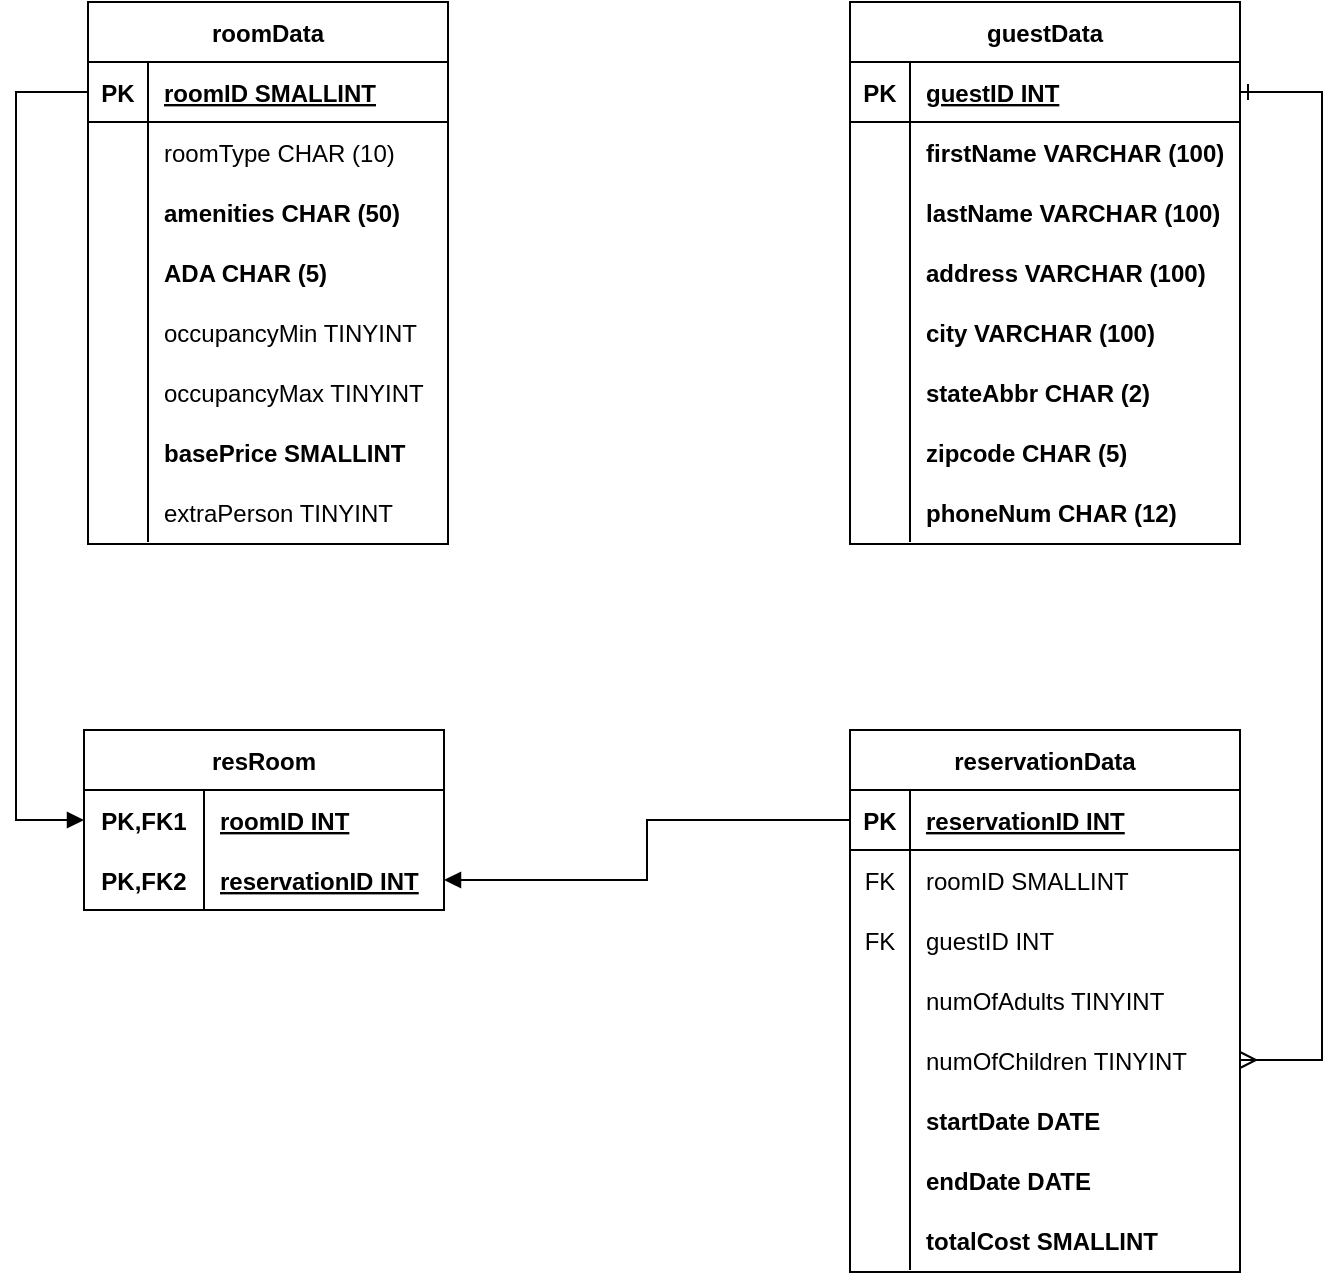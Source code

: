 <mxfile version="20.5.3" type="device"><diagram id="QfI7XcYUQeSv8cydF1fG" name="Page-1"><mxGraphModel dx="946" dy="588" grid="0" gridSize="10" guides="1" tooltips="1" connect="1" arrows="1" fold="1" page="1" pageScale="1" pageWidth="1000" pageHeight="800" math="0" shadow="0"><root><mxCell id="0"/><mxCell id="1" parent="0"/><mxCell id="2FWHSkMjuuGSYCTH5rkv-1" value="roomData" style="shape=table;startSize=30;container=1;collapsible=1;childLayout=tableLayout;fixedRows=1;rowLines=0;fontStyle=1;align=center;resizeLast=1;" parent="1" vertex="1"><mxGeometry x="196" y="83" width="180" height="271" as="geometry"/></mxCell><mxCell id="2FWHSkMjuuGSYCTH5rkv-2" value="" style="shape=tableRow;horizontal=0;startSize=0;swimlaneHead=0;swimlaneBody=0;fillColor=none;collapsible=0;dropTarget=0;points=[[0,0.5],[1,0.5]];portConstraint=eastwest;top=0;left=0;right=0;bottom=1;" parent="2FWHSkMjuuGSYCTH5rkv-1" vertex="1"><mxGeometry y="30" width="180" height="30" as="geometry"/></mxCell><mxCell id="2FWHSkMjuuGSYCTH5rkv-3" value="PK" style="shape=partialRectangle;connectable=0;fillColor=none;top=0;left=0;bottom=0;right=0;fontStyle=1;overflow=hidden;" parent="2FWHSkMjuuGSYCTH5rkv-2" vertex="1"><mxGeometry width="30" height="30" as="geometry"><mxRectangle width="30" height="30" as="alternateBounds"/></mxGeometry></mxCell><mxCell id="2FWHSkMjuuGSYCTH5rkv-4" value="roomID SMALLINT" style="shape=partialRectangle;connectable=0;fillColor=none;top=0;left=0;bottom=0;right=0;align=left;spacingLeft=6;fontStyle=5;overflow=hidden;" parent="2FWHSkMjuuGSYCTH5rkv-2" vertex="1"><mxGeometry x="30" width="150" height="30" as="geometry"><mxRectangle width="150" height="30" as="alternateBounds"/></mxGeometry></mxCell><mxCell id="2FWHSkMjuuGSYCTH5rkv-5" value="" style="shape=tableRow;horizontal=0;startSize=0;swimlaneHead=0;swimlaneBody=0;fillColor=none;collapsible=0;dropTarget=0;points=[[0,0.5],[1,0.5]];portConstraint=eastwest;top=0;left=0;right=0;bottom=0;" parent="2FWHSkMjuuGSYCTH5rkv-1" vertex="1"><mxGeometry y="60" width="180" height="30" as="geometry"/></mxCell><mxCell id="2FWHSkMjuuGSYCTH5rkv-6" value="" style="shape=partialRectangle;connectable=0;fillColor=none;top=0;left=0;bottom=0;right=0;editable=1;overflow=hidden;" parent="2FWHSkMjuuGSYCTH5rkv-5" vertex="1"><mxGeometry width="30" height="30" as="geometry"><mxRectangle width="30" height="30" as="alternateBounds"/></mxGeometry></mxCell><mxCell id="2FWHSkMjuuGSYCTH5rkv-7" value="roomType CHAR (10)" style="shape=partialRectangle;connectable=0;fillColor=none;top=0;left=0;bottom=0;right=0;align=left;spacingLeft=6;overflow=hidden;" parent="2FWHSkMjuuGSYCTH5rkv-5" vertex="1"><mxGeometry x="30" width="150" height="30" as="geometry"><mxRectangle width="150" height="30" as="alternateBounds"/></mxGeometry></mxCell><mxCell id="2FWHSkMjuuGSYCTH5rkv-8" value="" style="shape=tableRow;horizontal=0;startSize=0;swimlaneHead=0;swimlaneBody=0;fillColor=none;collapsible=0;dropTarget=0;points=[[0,0.5],[1,0.5]];portConstraint=eastwest;top=0;left=0;right=0;bottom=0;" parent="2FWHSkMjuuGSYCTH5rkv-1" vertex="1"><mxGeometry y="90" width="180" height="30" as="geometry"/></mxCell><mxCell id="2FWHSkMjuuGSYCTH5rkv-9" value="" style="shape=partialRectangle;connectable=0;fillColor=none;top=0;left=0;bottom=0;right=0;editable=1;overflow=hidden;" parent="2FWHSkMjuuGSYCTH5rkv-8" vertex="1"><mxGeometry width="30" height="30" as="geometry"><mxRectangle width="30" height="30" as="alternateBounds"/></mxGeometry></mxCell><mxCell id="2FWHSkMjuuGSYCTH5rkv-10" value="amenities CHAR (50)" style="shape=partialRectangle;connectable=0;fillColor=none;top=0;left=0;bottom=0;right=0;align=left;spacingLeft=6;overflow=hidden;fontStyle=1" parent="2FWHSkMjuuGSYCTH5rkv-8" vertex="1"><mxGeometry x="30" width="150" height="30" as="geometry"><mxRectangle width="150" height="30" as="alternateBounds"/></mxGeometry></mxCell><mxCell id="2FWHSkMjuuGSYCTH5rkv-11" value="" style="shape=tableRow;horizontal=0;startSize=0;swimlaneHead=0;swimlaneBody=0;fillColor=none;collapsible=0;dropTarget=0;points=[[0,0.5],[1,0.5]];portConstraint=eastwest;top=0;left=0;right=0;bottom=0;" parent="2FWHSkMjuuGSYCTH5rkv-1" vertex="1"><mxGeometry y="120" width="180" height="30" as="geometry"/></mxCell><mxCell id="2FWHSkMjuuGSYCTH5rkv-12" value="" style="shape=partialRectangle;connectable=0;fillColor=none;top=0;left=0;bottom=0;right=0;editable=1;overflow=hidden;" parent="2FWHSkMjuuGSYCTH5rkv-11" vertex="1"><mxGeometry width="30" height="30" as="geometry"><mxRectangle width="30" height="30" as="alternateBounds"/></mxGeometry></mxCell><mxCell id="2FWHSkMjuuGSYCTH5rkv-13" value="ADA CHAR (5)" style="shape=partialRectangle;connectable=0;fillColor=none;top=0;left=0;bottom=0;right=0;align=left;spacingLeft=6;overflow=hidden;fontStyle=1" parent="2FWHSkMjuuGSYCTH5rkv-11" vertex="1"><mxGeometry x="30" width="150" height="30" as="geometry"><mxRectangle width="150" height="30" as="alternateBounds"/></mxGeometry></mxCell><mxCell id="2FWHSkMjuuGSYCTH5rkv-14" value="" style="shape=tableRow;horizontal=0;startSize=0;swimlaneHead=0;swimlaneBody=0;fillColor=none;collapsible=0;dropTarget=0;points=[[0,0.5],[1,0.5]];portConstraint=eastwest;top=0;left=0;right=0;bottom=0;" parent="2FWHSkMjuuGSYCTH5rkv-1" vertex="1"><mxGeometry y="150" width="180" height="30" as="geometry"/></mxCell><mxCell id="2FWHSkMjuuGSYCTH5rkv-15" value="" style="shape=partialRectangle;connectable=0;fillColor=none;top=0;left=0;bottom=0;right=0;editable=1;overflow=hidden;" parent="2FWHSkMjuuGSYCTH5rkv-14" vertex="1"><mxGeometry width="30" height="30" as="geometry"><mxRectangle width="30" height="30" as="alternateBounds"/></mxGeometry></mxCell><mxCell id="2FWHSkMjuuGSYCTH5rkv-16" value="occupancyMin TINYINT" style="shape=partialRectangle;connectable=0;fillColor=none;top=0;left=0;bottom=0;right=0;align=left;spacingLeft=6;overflow=hidden;fontStyle=0" parent="2FWHSkMjuuGSYCTH5rkv-14" vertex="1"><mxGeometry x="30" width="150" height="30" as="geometry"><mxRectangle width="150" height="30" as="alternateBounds"/></mxGeometry></mxCell><mxCell id="2FWHSkMjuuGSYCTH5rkv-17" value="" style="shape=tableRow;horizontal=0;startSize=0;swimlaneHead=0;swimlaneBody=0;fillColor=none;collapsible=0;dropTarget=0;points=[[0,0.5],[1,0.5]];portConstraint=eastwest;top=0;left=0;right=0;bottom=0;" parent="2FWHSkMjuuGSYCTH5rkv-1" vertex="1"><mxGeometry y="180" width="180" height="30" as="geometry"/></mxCell><mxCell id="2FWHSkMjuuGSYCTH5rkv-18" value="" style="shape=partialRectangle;connectable=0;fillColor=none;top=0;left=0;bottom=0;right=0;editable=1;overflow=hidden;" parent="2FWHSkMjuuGSYCTH5rkv-17" vertex="1"><mxGeometry width="30" height="30" as="geometry"><mxRectangle width="30" height="30" as="alternateBounds"/></mxGeometry></mxCell><mxCell id="2FWHSkMjuuGSYCTH5rkv-19" value="occupancyMax TINYINT" style="shape=partialRectangle;connectable=0;fillColor=none;top=0;left=0;bottom=0;right=0;align=left;spacingLeft=6;overflow=hidden;fontStyle=0" parent="2FWHSkMjuuGSYCTH5rkv-17" vertex="1"><mxGeometry x="30" width="150" height="30" as="geometry"><mxRectangle width="150" height="30" as="alternateBounds"/></mxGeometry></mxCell><mxCell id="2FWHSkMjuuGSYCTH5rkv-39" value="" style="shape=tableRow;horizontal=0;startSize=0;swimlaneHead=0;swimlaneBody=0;fillColor=none;collapsible=0;dropTarget=0;points=[[0,0.5],[1,0.5]];portConstraint=eastwest;top=0;left=0;right=0;bottom=0;" parent="2FWHSkMjuuGSYCTH5rkv-1" vertex="1"><mxGeometry y="210" width="180" height="30" as="geometry"/></mxCell><mxCell id="2FWHSkMjuuGSYCTH5rkv-40" value="" style="shape=partialRectangle;connectable=0;fillColor=none;top=0;left=0;bottom=0;right=0;editable=1;overflow=hidden;" parent="2FWHSkMjuuGSYCTH5rkv-39" vertex="1"><mxGeometry width="30" height="30" as="geometry"><mxRectangle width="30" height="30" as="alternateBounds"/></mxGeometry></mxCell><mxCell id="2FWHSkMjuuGSYCTH5rkv-41" value="basePrice SMALLINT" style="shape=partialRectangle;connectable=0;fillColor=none;top=0;left=0;bottom=0;right=0;align=left;spacingLeft=6;overflow=hidden;fontStyle=1" parent="2FWHSkMjuuGSYCTH5rkv-39" vertex="1"><mxGeometry x="30" width="150" height="30" as="geometry"><mxRectangle width="150" height="30" as="alternateBounds"/></mxGeometry></mxCell><mxCell id="2FWHSkMjuuGSYCTH5rkv-42" value="" style="shape=tableRow;horizontal=0;startSize=0;swimlaneHead=0;swimlaneBody=0;fillColor=none;collapsible=0;dropTarget=0;points=[[0,0.5],[1,0.5]];portConstraint=eastwest;top=0;left=0;right=0;bottom=0;" parent="2FWHSkMjuuGSYCTH5rkv-1" vertex="1"><mxGeometry y="240" width="180" height="30" as="geometry"/></mxCell><mxCell id="2FWHSkMjuuGSYCTH5rkv-43" value="" style="shape=partialRectangle;connectable=0;fillColor=none;top=0;left=0;bottom=0;right=0;editable=1;overflow=hidden;" parent="2FWHSkMjuuGSYCTH5rkv-42" vertex="1"><mxGeometry width="30" height="30" as="geometry"><mxRectangle width="30" height="30" as="alternateBounds"/></mxGeometry></mxCell><mxCell id="2FWHSkMjuuGSYCTH5rkv-44" value="extraPerson TINYINT" style="shape=partialRectangle;connectable=0;fillColor=none;top=0;left=0;bottom=0;right=0;align=left;spacingLeft=6;overflow=hidden;fontStyle=0" parent="2FWHSkMjuuGSYCTH5rkv-42" vertex="1"><mxGeometry x="30" width="150" height="30" as="geometry"><mxRectangle width="150" height="30" as="alternateBounds"/></mxGeometry></mxCell><mxCell id="2FWHSkMjuuGSYCTH5rkv-45" value="guestData" style="shape=table;startSize=30;container=1;collapsible=1;childLayout=tableLayout;fixedRows=1;rowLines=0;fontStyle=1;align=center;resizeLast=1;" parent="1" vertex="1"><mxGeometry x="577" y="83" width="195" height="271" as="geometry"/></mxCell><mxCell id="2FWHSkMjuuGSYCTH5rkv-46" value="" style="shape=tableRow;horizontal=0;startSize=0;swimlaneHead=0;swimlaneBody=0;fillColor=none;collapsible=0;dropTarget=0;points=[[0,0.5],[1,0.5]];portConstraint=eastwest;top=0;left=0;right=0;bottom=1;" parent="2FWHSkMjuuGSYCTH5rkv-45" vertex="1"><mxGeometry y="30" width="195" height="30" as="geometry"/></mxCell><mxCell id="2FWHSkMjuuGSYCTH5rkv-47" value="PK" style="shape=partialRectangle;connectable=0;fillColor=none;top=0;left=0;bottom=0;right=0;fontStyle=1;overflow=hidden;" parent="2FWHSkMjuuGSYCTH5rkv-46" vertex="1"><mxGeometry width="30" height="30" as="geometry"><mxRectangle width="30" height="30" as="alternateBounds"/></mxGeometry></mxCell><mxCell id="2FWHSkMjuuGSYCTH5rkv-48" value="guestID INT" style="shape=partialRectangle;connectable=0;fillColor=none;top=0;left=0;bottom=0;right=0;align=left;spacingLeft=6;fontStyle=5;overflow=hidden;" parent="2FWHSkMjuuGSYCTH5rkv-46" vertex="1"><mxGeometry x="30" width="165" height="30" as="geometry"><mxRectangle width="165" height="30" as="alternateBounds"/></mxGeometry></mxCell><mxCell id="2FWHSkMjuuGSYCTH5rkv-49" value="" style="shape=tableRow;horizontal=0;startSize=0;swimlaneHead=0;swimlaneBody=0;fillColor=none;collapsible=0;dropTarget=0;points=[[0,0.5],[1,0.5]];portConstraint=eastwest;top=0;left=0;right=0;bottom=0;" parent="2FWHSkMjuuGSYCTH5rkv-45" vertex="1"><mxGeometry y="60" width="195" height="30" as="geometry"/></mxCell><mxCell id="2FWHSkMjuuGSYCTH5rkv-50" value="" style="shape=partialRectangle;connectable=0;fillColor=none;top=0;left=0;bottom=0;right=0;editable=1;overflow=hidden;" parent="2FWHSkMjuuGSYCTH5rkv-49" vertex="1"><mxGeometry width="30" height="30" as="geometry"><mxRectangle width="30" height="30" as="alternateBounds"/></mxGeometry></mxCell><mxCell id="2FWHSkMjuuGSYCTH5rkv-51" value="firstName VARCHAR (100)" style="shape=partialRectangle;connectable=0;fillColor=none;top=0;left=0;bottom=0;right=0;align=left;spacingLeft=6;overflow=hidden;fontStyle=1" parent="2FWHSkMjuuGSYCTH5rkv-49" vertex="1"><mxGeometry x="30" width="165" height="30" as="geometry"><mxRectangle width="165" height="30" as="alternateBounds"/></mxGeometry></mxCell><mxCell id="2FWHSkMjuuGSYCTH5rkv-52" value="" style="shape=tableRow;horizontal=0;startSize=0;swimlaneHead=0;swimlaneBody=0;fillColor=none;collapsible=0;dropTarget=0;points=[[0,0.5],[1,0.5]];portConstraint=eastwest;top=0;left=0;right=0;bottom=0;" parent="2FWHSkMjuuGSYCTH5rkv-45" vertex="1"><mxGeometry y="90" width="195" height="30" as="geometry"/></mxCell><mxCell id="2FWHSkMjuuGSYCTH5rkv-53" value="" style="shape=partialRectangle;connectable=0;fillColor=none;top=0;left=0;bottom=0;right=0;editable=1;overflow=hidden;" parent="2FWHSkMjuuGSYCTH5rkv-52" vertex="1"><mxGeometry width="30" height="30" as="geometry"><mxRectangle width="30" height="30" as="alternateBounds"/></mxGeometry></mxCell><mxCell id="2FWHSkMjuuGSYCTH5rkv-54" value="lastName VARCHAR (100)" style="shape=partialRectangle;connectable=0;fillColor=none;top=0;left=0;bottom=0;right=0;align=left;spacingLeft=6;overflow=hidden;fontStyle=1" parent="2FWHSkMjuuGSYCTH5rkv-52" vertex="1"><mxGeometry x="30" width="165" height="30" as="geometry"><mxRectangle width="165" height="30" as="alternateBounds"/></mxGeometry></mxCell><mxCell id="2FWHSkMjuuGSYCTH5rkv-55" value="" style="shape=tableRow;horizontal=0;startSize=0;swimlaneHead=0;swimlaneBody=0;fillColor=none;collapsible=0;dropTarget=0;points=[[0,0.5],[1,0.5]];portConstraint=eastwest;top=0;left=0;right=0;bottom=0;" parent="2FWHSkMjuuGSYCTH5rkv-45" vertex="1"><mxGeometry y="120" width="195" height="30" as="geometry"/></mxCell><mxCell id="2FWHSkMjuuGSYCTH5rkv-56" value="" style="shape=partialRectangle;connectable=0;fillColor=none;top=0;left=0;bottom=0;right=0;editable=1;overflow=hidden;" parent="2FWHSkMjuuGSYCTH5rkv-55" vertex="1"><mxGeometry width="30" height="30" as="geometry"><mxRectangle width="30" height="30" as="alternateBounds"/></mxGeometry></mxCell><mxCell id="2FWHSkMjuuGSYCTH5rkv-57" value="address VARCHAR (100)" style="shape=partialRectangle;connectable=0;fillColor=none;top=0;left=0;bottom=0;right=0;align=left;spacingLeft=6;overflow=hidden;fontStyle=1" parent="2FWHSkMjuuGSYCTH5rkv-55" vertex="1"><mxGeometry x="30" width="165" height="30" as="geometry"><mxRectangle width="165" height="30" as="alternateBounds"/></mxGeometry></mxCell><mxCell id="2FWHSkMjuuGSYCTH5rkv-58" value="" style="shape=tableRow;horizontal=0;startSize=0;swimlaneHead=0;swimlaneBody=0;fillColor=none;collapsible=0;dropTarget=0;points=[[0,0.5],[1,0.5]];portConstraint=eastwest;top=0;left=0;right=0;bottom=0;" parent="2FWHSkMjuuGSYCTH5rkv-45" vertex="1"><mxGeometry y="150" width="195" height="30" as="geometry"/></mxCell><mxCell id="2FWHSkMjuuGSYCTH5rkv-59" value="" style="shape=partialRectangle;connectable=0;fillColor=none;top=0;left=0;bottom=0;right=0;editable=1;overflow=hidden;" parent="2FWHSkMjuuGSYCTH5rkv-58" vertex="1"><mxGeometry width="30" height="30" as="geometry"><mxRectangle width="30" height="30" as="alternateBounds"/></mxGeometry></mxCell><mxCell id="2FWHSkMjuuGSYCTH5rkv-60" value="city VARCHAR (100)" style="shape=partialRectangle;connectable=0;fillColor=none;top=0;left=0;bottom=0;right=0;align=left;spacingLeft=6;overflow=hidden;fontStyle=1" parent="2FWHSkMjuuGSYCTH5rkv-58" vertex="1"><mxGeometry x="30" width="165" height="30" as="geometry"><mxRectangle width="165" height="30" as="alternateBounds"/></mxGeometry></mxCell><mxCell id="2FWHSkMjuuGSYCTH5rkv-61" value="" style="shape=tableRow;horizontal=0;startSize=0;swimlaneHead=0;swimlaneBody=0;fillColor=none;collapsible=0;dropTarget=0;points=[[0,0.5],[1,0.5]];portConstraint=eastwest;top=0;left=0;right=0;bottom=0;" parent="2FWHSkMjuuGSYCTH5rkv-45" vertex="1"><mxGeometry y="180" width="195" height="30" as="geometry"/></mxCell><mxCell id="2FWHSkMjuuGSYCTH5rkv-62" value="" style="shape=partialRectangle;connectable=0;fillColor=none;top=0;left=0;bottom=0;right=0;editable=1;overflow=hidden;" parent="2FWHSkMjuuGSYCTH5rkv-61" vertex="1"><mxGeometry width="30" height="30" as="geometry"><mxRectangle width="30" height="30" as="alternateBounds"/></mxGeometry></mxCell><mxCell id="2FWHSkMjuuGSYCTH5rkv-63" value="stateAbbr CHAR (2)" style="shape=partialRectangle;connectable=0;fillColor=none;top=0;left=0;bottom=0;right=0;align=left;spacingLeft=6;overflow=hidden;fontStyle=1" parent="2FWHSkMjuuGSYCTH5rkv-61" vertex="1"><mxGeometry x="30" width="165" height="30" as="geometry"><mxRectangle width="165" height="30" as="alternateBounds"/></mxGeometry></mxCell><mxCell id="2FWHSkMjuuGSYCTH5rkv-64" value="" style="shape=tableRow;horizontal=0;startSize=0;swimlaneHead=0;swimlaneBody=0;fillColor=none;collapsible=0;dropTarget=0;points=[[0,0.5],[1,0.5]];portConstraint=eastwest;top=0;left=0;right=0;bottom=0;" parent="2FWHSkMjuuGSYCTH5rkv-45" vertex="1"><mxGeometry y="210" width="195" height="30" as="geometry"/></mxCell><mxCell id="2FWHSkMjuuGSYCTH5rkv-65" value="" style="shape=partialRectangle;connectable=0;fillColor=none;top=0;left=0;bottom=0;right=0;editable=1;overflow=hidden;" parent="2FWHSkMjuuGSYCTH5rkv-64" vertex="1"><mxGeometry width="30" height="30" as="geometry"><mxRectangle width="30" height="30" as="alternateBounds"/></mxGeometry></mxCell><mxCell id="2FWHSkMjuuGSYCTH5rkv-66" value="zipcode CHAR (5)" style="shape=partialRectangle;connectable=0;fillColor=none;top=0;left=0;bottom=0;right=0;align=left;spacingLeft=6;overflow=hidden;fontStyle=1" parent="2FWHSkMjuuGSYCTH5rkv-64" vertex="1"><mxGeometry x="30" width="165" height="30" as="geometry"><mxRectangle width="165" height="30" as="alternateBounds"/></mxGeometry></mxCell><mxCell id="2FWHSkMjuuGSYCTH5rkv-67" value="" style="shape=tableRow;horizontal=0;startSize=0;swimlaneHead=0;swimlaneBody=0;fillColor=none;collapsible=0;dropTarget=0;points=[[0,0.5],[1,0.5]];portConstraint=eastwest;top=0;left=0;right=0;bottom=0;" parent="2FWHSkMjuuGSYCTH5rkv-45" vertex="1"><mxGeometry y="240" width="195" height="30" as="geometry"/></mxCell><mxCell id="2FWHSkMjuuGSYCTH5rkv-68" value="" style="shape=partialRectangle;connectable=0;fillColor=none;top=0;left=0;bottom=0;right=0;editable=1;overflow=hidden;" parent="2FWHSkMjuuGSYCTH5rkv-67" vertex="1"><mxGeometry width="30" height="30" as="geometry"><mxRectangle width="30" height="30" as="alternateBounds"/></mxGeometry></mxCell><mxCell id="2FWHSkMjuuGSYCTH5rkv-69" value="phoneNum CHAR (12)" style="shape=partialRectangle;connectable=0;fillColor=none;top=0;left=0;bottom=0;right=0;align=left;spacingLeft=6;overflow=hidden;fontStyle=1" parent="2FWHSkMjuuGSYCTH5rkv-67" vertex="1"><mxGeometry x="30" width="165" height="30" as="geometry"><mxRectangle width="165" height="30" as="alternateBounds"/></mxGeometry></mxCell><mxCell id="2FWHSkMjuuGSYCTH5rkv-70" value="reservationData" style="shape=table;startSize=30;container=1;collapsible=1;childLayout=tableLayout;fixedRows=1;rowLines=0;fontStyle=1;align=center;resizeLast=1;" parent="1" vertex="1"><mxGeometry x="577" y="447" width="195" height="271" as="geometry"/></mxCell><mxCell id="2FWHSkMjuuGSYCTH5rkv-71" value="" style="shape=tableRow;horizontal=0;startSize=0;swimlaneHead=0;swimlaneBody=0;fillColor=none;collapsible=0;dropTarget=0;points=[[0,0.5],[1,0.5]];portConstraint=eastwest;top=0;left=0;right=0;bottom=1;" parent="2FWHSkMjuuGSYCTH5rkv-70" vertex="1"><mxGeometry y="30" width="195" height="30" as="geometry"/></mxCell><mxCell id="2FWHSkMjuuGSYCTH5rkv-72" value="PK" style="shape=partialRectangle;connectable=0;fillColor=none;top=0;left=0;bottom=0;right=0;fontStyle=1;overflow=hidden;" parent="2FWHSkMjuuGSYCTH5rkv-71" vertex="1"><mxGeometry width="30" height="30" as="geometry"><mxRectangle width="30" height="30" as="alternateBounds"/></mxGeometry></mxCell><mxCell id="2FWHSkMjuuGSYCTH5rkv-73" value="reservationID INT" style="shape=partialRectangle;connectable=0;fillColor=none;top=0;left=0;bottom=0;right=0;align=left;spacingLeft=6;fontStyle=5;overflow=hidden;" parent="2FWHSkMjuuGSYCTH5rkv-71" vertex="1"><mxGeometry x="30" width="165" height="30" as="geometry"><mxRectangle width="165" height="30" as="alternateBounds"/></mxGeometry></mxCell><mxCell id="2FWHSkMjuuGSYCTH5rkv-74" value="" style="shape=tableRow;horizontal=0;startSize=0;swimlaneHead=0;swimlaneBody=0;fillColor=none;collapsible=0;dropTarget=0;points=[[0,0.5],[1,0.5]];portConstraint=eastwest;top=0;left=0;right=0;bottom=0;" parent="2FWHSkMjuuGSYCTH5rkv-70" vertex="1"><mxGeometry y="60" width="195" height="30" as="geometry"/></mxCell><mxCell id="2FWHSkMjuuGSYCTH5rkv-75" value="FK" style="shape=partialRectangle;connectable=0;fillColor=none;top=0;left=0;bottom=0;right=0;editable=1;overflow=hidden;fontStyle=0" parent="2FWHSkMjuuGSYCTH5rkv-74" vertex="1"><mxGeometry width="30" height="30" as="geometry"><mxRectangle width="30" height="30" as="alternateBounds"/></mxGeometry></mxCell><mxCell id="2FWHSkMjuuGSYCTH5rkv-76" value="roomID SMALLINT" style="shape=partialRectangle;connectable=0;fillColor=none;top=0;left=0;bottom=0;right=0;align=left;spacingLeft=6;overflow=hidden;fontStyle=0" parent="2FWHSkMjuuGSYCTH5rkv-74" vertex="1"><mxGeometry x="30" width="165" height="30" as="geometry"><mxRectangle width="165" height="30" as="alternateBounds"/></mxGeometry></mxCell><mxCell id="2FWHSkMjuuGSYCTH5rkv-77" value="" style="shape=tableRow;horizontal=0;startSize=0;swimlaneHead=0;swimlaneBody=0;fillColor=none;collapsible=0;dropTarget=0;points=[[0,0.5],[1,0.5]];portConstraint=eastwest;top=0;left=0;right=0;bottom=0;" parent="2FWHSkMjuuGSYCTH5rkv-70" vertex="1"><mxGeometry y="90" width="195" height="30" as="geometry"/></mxCell><mxCell id="2FWHSkMjuuGSYCTH5rkv-78" value="FK" style="shape=partialRectangle;connectable=0;fillColor=none;top=0;left=0;bottom=0;right=0;editable=1;overflow=hidden;fontStyle=0" parent="2FWHSkMjuuGSYCTH5rkv-77" vertex="1"><mxGeometry width="30" height="30" as="geometry"><mxRectangle width="30" height="30" as="alternateBounds"/></mxGeometry></mxCell><mxCell id="2FWHSkMjuuGSYCTH5rkv-79" value="guestID INT" style="shape=partialRectangle;connectable=0;fillColor=none;top=0;left=0;bottom=0;right=0;align=left;spacingLeft=6;overflow=hidden;fontStyle=0" parent="2FWHSkMjuuGSYCTH5rkv-77" vertex="1"><mxGeometry x="30" width="165" height="30" as="geometry"><mxRectangle width="165" height="30" as="alternateBounds"/></mxGeometry></mxCell><mxCell id="2FWHSkMjuuGSYCTH5rkv-80" value="" style="shape=tableRow;horizontal=0;startSize=0;swimlaneHead=0;swimlaneBody=0;fillColor=none;collapsible=0;dropTarget=0;points=[[0,0.5],[1,0.5]];portConstraint=eastwest;top=0;left=0;right=0;bottom=0;" parent="2FWHSkMjuuGSYCTH5rkv-70" vertex="1"><mxGeometry y="120" width="195" height="30" as="geometry"/></mxCell><mxCell id="2FWHSkMjuuGSYCTH5rkv-81" value="" style="shape=partialRectangle;connectable=0;fillColor=none;top=0;left=0;bottom=0;right=0;editable=1;overflow=hidden;" parent="2FWHSkMjuuGSYCTH5rkv-80" vertex="1"><mxGeometry width="30" height="30" as="geometry"><mxRectangle width="30" height="30" as="alternateBounds"/></mxGeometry></mxCell><mxCell id="2FWHSkMjuuGSYCTH5rkv-82" value="numOfAdults TINYINT" style="shape=partialRectangle;connectable=0;fillColor=none;top=0;left=0;bottom=0;right=0;align=left;spacingLeft=6;overflow=hidden;fontStyle=0" parent="2FWHSkMjuuGSYCTH5rkv-80" vertex="1"><mxGeometry x="30" width="165" height="30" as="geometry"><mxRectangle width="165" height="30" as="alternateBounds"/></mxGeometry></mxCell><mxCell id="2FWHSkMjuuGSYCTH5rkv-83" value="" style="shape=tableRow;horizontal=0;startSize=0;swimlaneHead=0;swimlaneBody=0;fillColor=none;collapsible=0;dropTarget=0;points=[[0,0.5],[1,0.5]];portConstraint=eastwest;top=0;left=0;right=0;bottom=0;" parent="2FWHSkMjuuGSYCTH5rkv-70" vertex="1"><mxGeometry y="150" width="195" height="30" as="geometry"/></mxCell><mxCell id="2FWHSkMjuuGSYCTH5rkv-84" value="" style="shape=partialRectangle;connectable=0;fillColor=none;top=0;left=0;bottom=0;right=0;editable=1;overflow=hidden;" parent="2FWHSkMjuuGSYCTH5rkv-83" vertex="1"><mxGeometry width="30" height="30" as="geometry"><mxRectangle width="30" height="30" as="alternateBounds"/></mxGeometry></mxCell><mxCell id="2FWHSkMjuuGSYCTH5rkv-85" value="numOfChildren TINYINT" style="shape=partialRectangle;connectable=0;fillColor=none;top=0;left=0;bottom=0;right=0;align=left;spacingLeft=6;overflow=hidden;fontStyle=0" parent="2FWHSkMjuuGSYCTH5rkv-83" vertex="1"><mxGeometry x="30" width="165" height="30" as="geometry"><mxRectangle width="165" height="30" as="alternateBounds"/></mxGeometry></mxCell><mxCell id="2FWHSkMjuuGSYCTH5rkv-86" value="" style="shape=tableRow;horizontal=0;startSize=0;swimlaneHead=0;swimlaneBody=0;fillColor=none;collapsible=0;dropTarget=0;points=[[0,0.5],[1,0.5]];portConstraint=eastwest;top=0;left=0;right=0;bottom=0;" parent="2FWHSkMjuuGSYCTH5rkv-70" vertex="1"><mxGeometry y="180" width="195" height="30" as="geometry"/></mxCell><mxCell id="2FWHSkMjuuGSYCTH5rkv-87" value="" style="shape=partialRectangle;connectable=0;fillColor=none;top=0;left=0;bottom=0;right=0;editable=1;overflow=hidden;" parent="2FWHSkMjuuGSYCTH5rkv-86" vertex="1"><mxGeometry width="30" height="30" as="geometry"><mxRectangle width="30" height="30" as="alternateBounds"/></mxGeometry></mxCell><mxCell id="2FWHSkMjuuGSYCTH5rkv-88" value="startDate DATE" style="shape=partialRectangle;connectable=0;fillColor=none;top=0;left=0;bottom=0;right=0;align=left;spacingLeft=6;overflow=hidden;fontStyle=1" parent="2FWHSkMjuuGSYCTH5rkv-86" vertex="1"><mxGeometry x="30" width="165" height="30" as="geometry"><mxRectangle width="165" height="30" as="alternateBounds"/></mxGeometry></mxCell><mxCell id="2FWHSkMjuuGSYCTH5rkv-89" value="" style="shape=tableRow;horizontal=0;startSize=0;swimlaneHead=0;swimlaneBody=0;fillColor=none;collapsible=0;dropTarget=0;points=[[0,0.5],[1,0.5]];portConstraint=eastwest;top=0;left=0;right=0;bottom=0;" parent="2FWHSkMjuuGSYCTH5rkv-70" vertex="1"><mxGeometry y="210" width="195" height="30" as="geometry"/></mxCell><mxCell id="2FWHSkMjuuGSYCTH5rkv-90" value="" style="shape=partialRectangle;connectable=0;fillColor=none;top=0;left=0;bottom=0;right=0;editable=1;overflow=hidden;" parent="2FWHSkMjuuGSYCTH5rkv-89" vertex="1"><mxGeometry width="30" height="30" as="geometry"><mxRectangle width="30" height="30" as="alternateBounds"/></mxGeometry></mxCell><mxCell id="2FWHSkMjuuGSYCTH5rkv-91" value="endDate DATE" style="shape=partialRectangle;connectable=0;fillColor=none;top=0;left=0;bottom=0;right=0;align=left;spacingLeft=6;overflow=hidden;fontStyle=1" parent="2FWHSkMjuuGSYCTH5rkv-89" vertex="1"><mxGeometry x="30" width="165" height="30" as="geometry"><mxRectangle width="165" height="30" as="alternateBounds"/></mxGeometry></mxCell><mxCell id="2FWHSkMjuuGSYCTH5rkv-92" value="" style="shape=tableRow;horizontal=0;startSize=0;swimlaneHead=0;swimlaneBody=0;fillColor=none;collapsible=0;dropTarget=0;points=[[0,0.5],[1,0.5]];portConstraint=eastwest;top=0;left=0;right=0;bottom=0;" parent="2FWHSkMjuuGSYCTH5rkv-70" vertex="1"><mxGeometry y="240" width="195" height="30" as="geometry"/></mxCell><mxCell id="2FWHSkMjuuGSYCTH5rkv-93" value="" style="shape=partialRectangle;connectable=0;fillColor=none;top=0;left=0;bottom=0;right=0;editable=1;overflow=hidden;" parent="2FWHSkMjuuGSYCTH5rkv-92" vertex="1"><mxGeometry width="30" height="30" as="geometry"><mxRectangle width="30" height="30" as="alternateBounds"/></mxGeometry></mxCell><mxCell id="2FWHSkMjuuGSYCTH5rkv-94" value="totalCost SMALLINT" style="shape=partialRectangle;connectable=0;fillColor=none;top=0;left=0;bottom=0;right=0;align=left;spacingLeft=6;overflow=hidden;fontStyle=1" parent="2FWHSkMjuuGSYCTH5rkv-92" vertex="1"><mxGeometry x="30" width="165" height="30" as="geometry"><mxRectangle width="165" height="30" as="alternateBounds"/></mxGeometry></mxCell><mxCell id="2FWHSkMjuuGSYCTH5rkv-95" value="resRoom" style="shape=table;startSize=30;container=1;collapsible=1;childLayout=tableLayout;fixedRows=1;rowLines=0;fontStyle=1;align=center;resizeLast=1;" parent="1" vertex="1"><mxGeometry x="194" y="447" width="180" height="90" as="geometry"/></mxCell><mxCell id="2FWHSkMjuuGSYCTH5rkv-96" value="" style="shape=tableRow;horizontal=0;startSize=0;swimlaneHead=0;swimlaneBody=0;fillColor=none;collapsible=0;dropTarget=0;points=[[0,0.5],[1,0.5]];portConstraint=eastwest;top=0;left=0;right=0;bottom=0;" parent="2FWHSkMjuuGSYCTH5rkv-95" vertex="1"><mxGeometry y="30" width="180" height="30" as="geometry"/></mxCell><mxCell id="2FWHSkMjuuGSYCTH5rkv-97" value="PK,FK1" style="shape=partialRectangle;connectable=0;fillColor=none;top=0;left=0;bottom=0;right=0;fontStyle=1;overflow=hidden;" parent="2FWHSkMjuuGSYCTH5rkv-96" vertex="1"><mxGeometry width="60" height="30" as="geometry"><mxRectangle width="60" height="30" as="alternateBounds"/></mxGeometry></mxCell><mxCell id="2FWHSkMjuuGSYCTH5rkv-98" value="roomID INT" style="shape=partialRectangle;connectable=0;fillColor=none;top=0;left=0;bottom=0;right=0;align=left;spacingLeft=6;fontStyle=5;overflow=hidden;" parent="2FWHSkMjuuGSYCTH5rkv-96" vertex="1"><mxGeometry x="60" width="120" height="30" as="geometry"><mxRectangle width="120" height="30" as="alternateBounds"/></mxGeometry></mxCell><mxCell id="2FWHSkMjuuGSYCTH5rkv-99" value="" style="shape=tableRow;horizontal=0;startSize=0;swimlaneHead=0;swimlaneBody=0;fillColor=none;collapsible=0;dropTarget=0;points=[[0,0.5],[1,0.5]];portConstraint=eastwest;top=0;left=0;right=0;bottom=1;" parent="2FWHSkMjuuGSYCTH5rkv-95" vertex="1"><mxGeometry y="60" width="180" height="30" as="geometry"/></mxCell><mxCell id="2FWHSkMjuuGSYCTH5rkv-100" value="PK,FK2" style="shape=partialRectangle;connectable=0;fillColor=none;top=0;left=0;bottom=0;right=0;fontStyle=1;overflow=hidden;" parent="2FWHSkMjuuGSYCTH5rkv-99" vertex="1"><mxGeometry width="60" height="30" as="geometry"><mxRectangle width="60" height="30" as="alternateBounds"/></mxGeometry></mxCell><mxCell id="2FWHSkMjuuGSYCTH5rkv-101" value="reservationID INT" style="shape=partialRectangle;connectable=0;fillColor=none;top=0;left=0;bottom=0;right=0;align=left;spacingLeft=6;fontStyle=5;overflow=hidden;" parent="2FWHSkMjuuGSYCTH5rkv-99" vertex="1"><mxGeometry x="60" width="120" height="30" as="geometry"><mxRectangle width="120" height="30" as="alternateBounds"/></mxGeometry></mxCell><mxCell id="2FWHSkMjuuGSYCTH5rkv-112" style="edgeStyle=orthogonalEdgeStyle;rounded=0;orthogonalLoop=1;jettySize=auto;html=1;exitX=0;exitY=0.5;exitDx=0;exitDy=0;entryX=0;entryY=0.5;entryDx=0;entryDy=0;startArrow=none;startFill=0;endArrow=block;endFill=1;" parent="1" source="2FWHSkMjuuGSYCTH5rkv-2" target="2FWHSkMjuuGSYCTH5rkv-96" edge="1"><mxGeometry relative="1" as="geometry"><Array as="points"><mxPoint x="160" y="128"/><mxPoint x="160" y="492"/></Array></mxGeometry></mxCell><mxCell id="2FWHSkMjuuGSYCTH5rkv-113" style="edgeStyle=orthogonalEdgeStyle;rounded=0;orthogonalLoop=1;jettySize=auto;html=1;exitX=0;exitY=0.5;exitDx=0;exitDy=0;entryX=1;entryY=0.5;entryDx=0;entryDy=0;startArrow=none;startFill=0;endArrow=block;endFill=1;" parent="1" source="2FWHSkMjuuGSYCTH5rkv-71" target="2FWHSkMjuuGSYCTH5rkv-99" edge="1"><mxGeometry relative="1" as="geometry"/></mxCell><mxCell id="2FWHSkMjuuGSYCTH5rkv-114" style="edgeStyle=orthogonalEdgeStyle;rounded=0;orthogonalLoop=1;jettySize=auto;html=1;exitX=1;exitY=0.5;exitDx=0;exitDy=0;entryX=1;entryY=0.5;entryDx=0;entryDy=0;startArrow=ERone;startFill=0;endArrow=ERmany;endFill=0;" parent="1" source="2FWHSkMjuuGSYCTH5rkv-46" target="2FWHSkMjuuGSYCTH5rkv-83" edge="1"><mxGeometry relative="1" as="geometry"><Array as="points"><mxPoint x="813" y="128"/><mxPoint x="813" y="612"/></Array></mxGeometry></mxCell></root></mxGraphModel></diagram></mxfile>